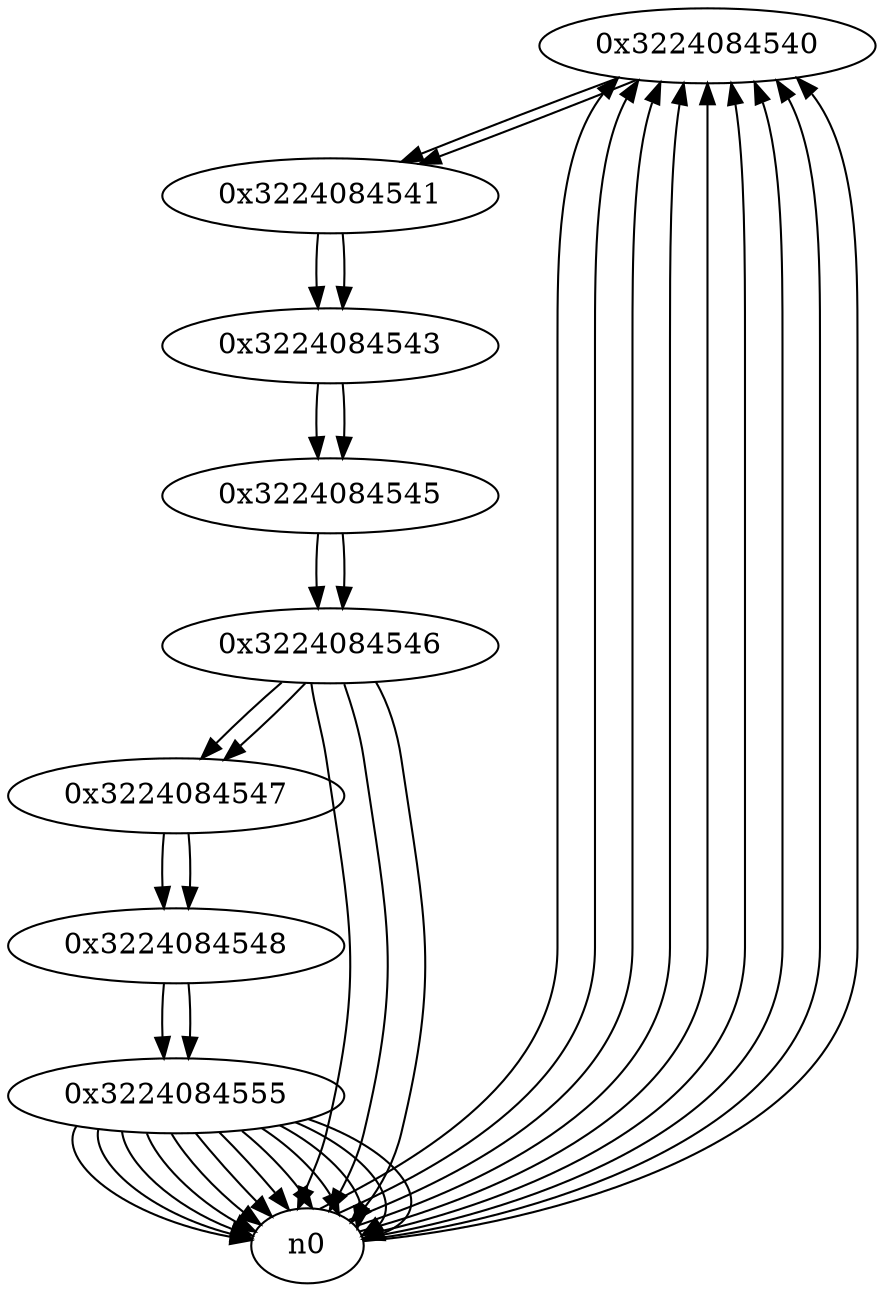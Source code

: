 digraph G{
/* nodes */
  n1 [label="0x3224084540"]
  n2 [label="0x3224084541"]
  n3 [label="0x3224084543"]
  n4 [label="0x3224084545"]
  n5 [label="0x3224084546"]
  n6 [label="0x3224084547"]
  n7 [label="0x3224084548"]
  n8 [label="0x3224084555"]
/* edges */
n1 -> n2;
n0 -> n1;
n0 -> n1;
n0 -> n1;
n0 -> n1;
n0 -> n1;
n0 -> n1;
n0 -> n1;
n0 -> n1;
n0 -> n1;
n2 -> n3;
n1 -> n2;
n3 -> n4;
n2 -> n3;
n4 -> n5;
n3 -> n4;
n5 -> n6;
n5 -> n0;
n5 -> n0;
n5 -> n0;
n4 -> n5;
n6 -> n7;
n5 -> n6;
n7 -> n8;
n6 -> n7;
n8 -> n0;
n8 -> n0;
n8 -> n0;
n8 -> n0;
n8 -> n0;
n8 -> n0;
n8 -> n0;
n8 -> n0;
n8 -> n0;
n8 -> n0;
n8 -> n0;
n8 -> n0;
n7 -> n8;
}
